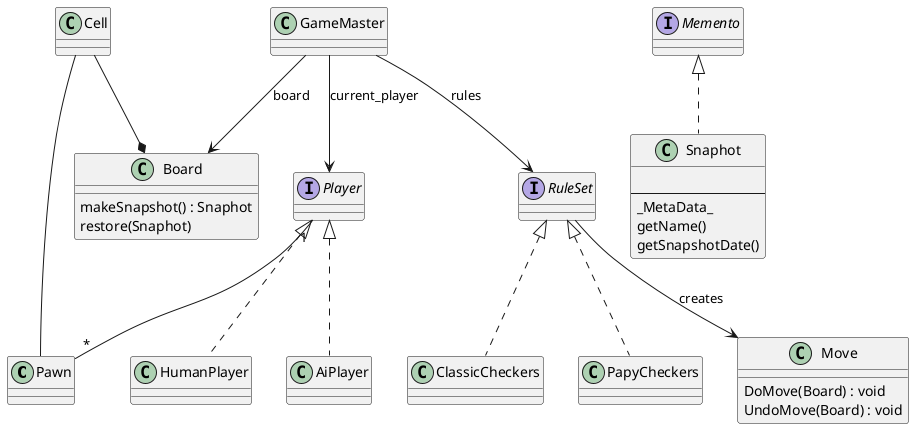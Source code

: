@startuml
' syntax: 
' https://plantuml.com/class-diagram

class Pawn 

class Board 

class Cell
Cell --* Board

interface Player 

class HumanPlayer implements Player

class AiPlayer implements Player



interface Memento {

}

class Snaphot implements Memento {
    
    --
    _MetaData_
    getName()
    getSnapshotDate()
}

class Board {
    makeSnapshot() : Snaphot
    restore(Snaphot)
}

Interface RuleSet

class ClassicCheckers implements RuleSet

class PapyCheckers implements RuleSet

GameMaster --> RuleSet : "rules"
GameMaster --> Player : "current_player"
GameMaster --> Board : "board"

Player "1" -- "*" Pawn
Cell -- Pawn


RuleSet --> Move : creates
class Move {
    DoMove(Board) : void
    UndoMove(Board) : void
}


@enduml